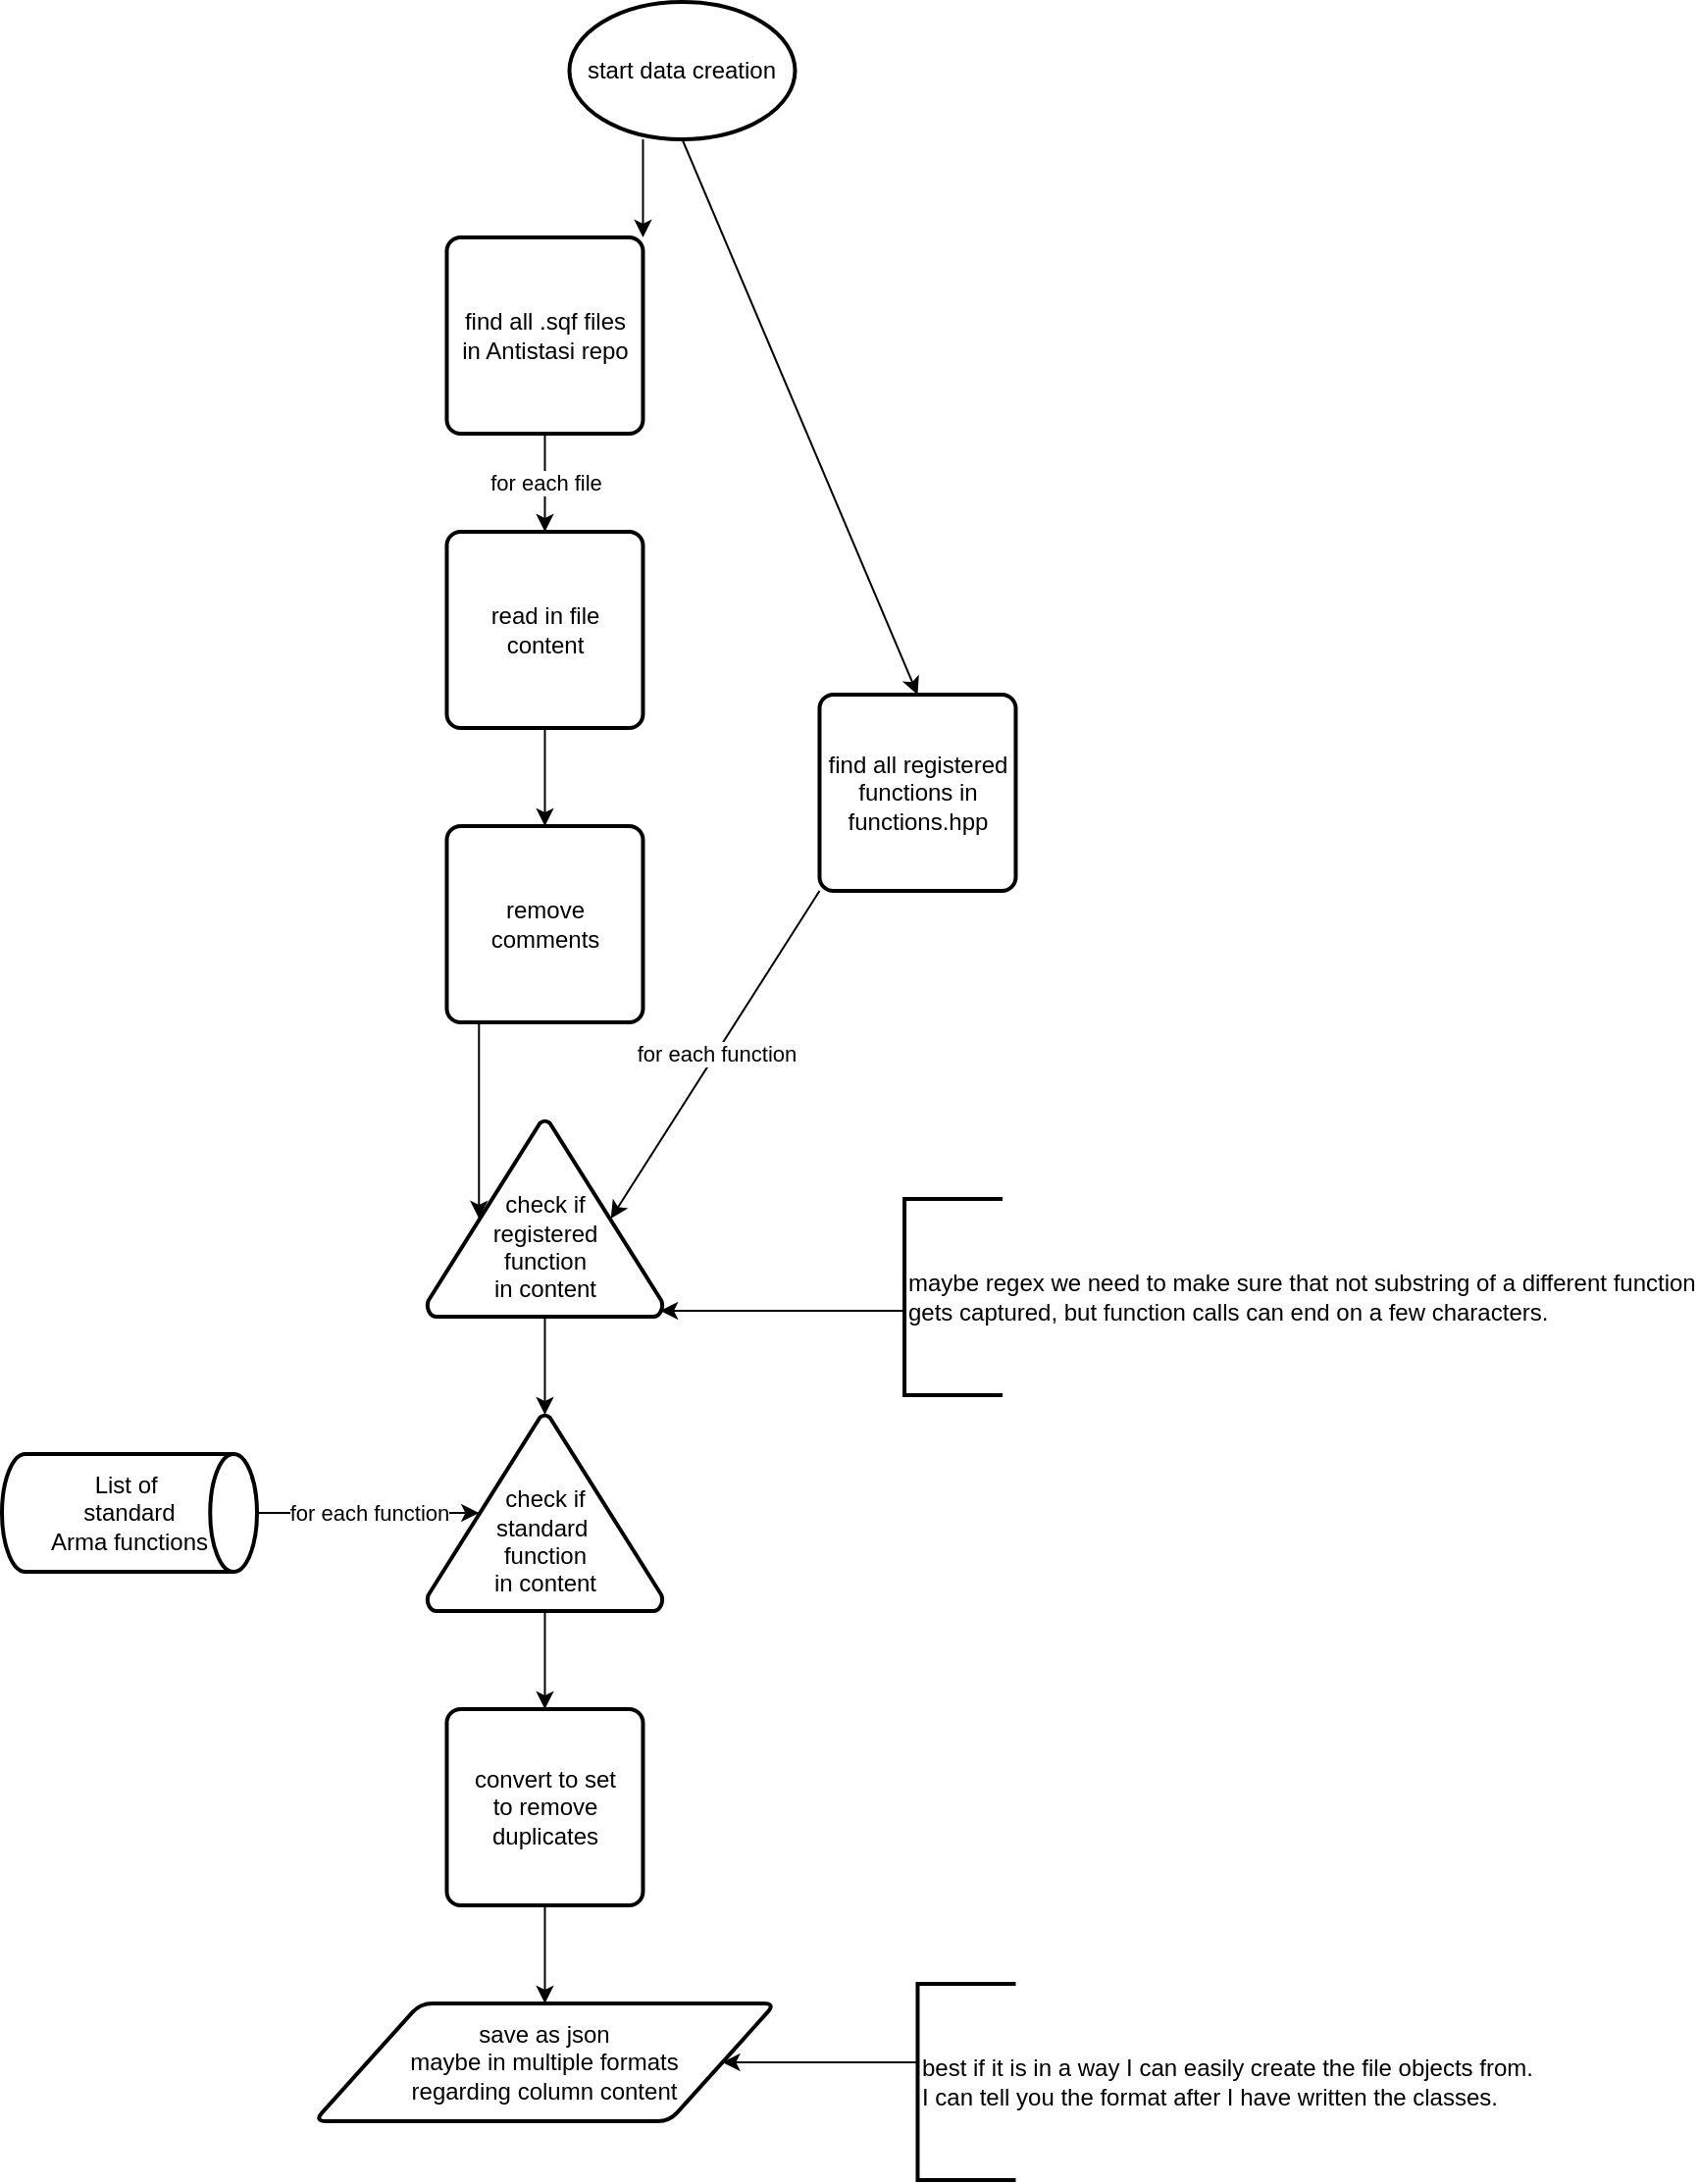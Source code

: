 <mxfile version="13.5.1" type="device"><diagram id="wbhbNKs3R8OpzmWK_7x4" name="Page-1"><mxGraphModel dx="2426" dy="1391" grid="1" gridSize="10" guides="1" tooltips="1" connect="1" arrows="1" fold="1" page="1" pageScale="1" pageWidth="1169" pageHeight="827" math="0" shadow="0"><root><mxCell id="0"/><mxCell id="1" parent="0"/><mxCell id="UuJ-OYuMWOiDiswM38qK-5" style="edgeStyle=orthogonalEdgeStyle;rounded=0;orthogonalLoop=1;jettySize=auto;html=1;noEdgeStyle=1;orthogonal=1;" edge="1" parent="1" source="UuJ-OYuMWOiDiswM38qK-1" target="UuJ-OYuMWOiDiswM38qK-3"><mxGeometry relative="1" as="geometry"/></mxCell><mxCell id="UuJ-OYuMWOiDiswM38qK-6" style="edgeStyle=orthogonalEdgeStyle;rounded=0;orthogonalLoop=1;jettySize=auto;html=1;entryX=0.5;entryY=0;entryDx=0;entryDy=0;noEdgeStyle=1;orthogonal=1;exitX=0.5;exitY=1;exitDx=0;exitDy=0;exitPerimeter=0;" edge="1" parent="1" source="UuJ-OYuMWOiDiswM38qK-1" target="UuJ-OYuMWOiDiswM38qK-4"><mxGeometry relative="1" as="geometry"/></mxCell><mxCell id="UuJ-OYuMWOiDiswM38qK-1" value="start data creation" style="strokeWidth=2;html=1;shape=mxgraph.flowchart.start_1;whiteSpace=wrap;" vertex="1" parent="1"><mxGeometry x="479.241" y="10" width="115" height="70" as="geometry"/></mxCell><mxCell id="UuJ-OYuMWOiDiswM38qK-16" value="for each file" style="edgeStyle=orthogonalEdgeStyle;rounded=0;orthogonalLoop=1;jettySize=auto;html=1;noEdgeStyle=1;orthogonal=1;" edge="1" parent="1" source="UuJ-OYuMWOiDiswM38qK-3" target="UuJ-OYuMWOiDiswM38qK-9"><mxGeometry relative="1" as="geometry"/></mxCell><mxCell id="UuJ-OYuMWOiDiswM38qK-3" value="find all .sqf files&lt;br&gt;in Antistasi repo" style="rounded=1;whiteSpace=wrap;html=1;absoluteArcSize=1;arcSize=14;strokeWidth=2;" vertex="1" parent="1"><mxGeometry x="416.741" y="130" width="100" height="100" as="geometry"/></mxCell><mxCell id="UuJ-OYuMWOiDiswM38qK-13" value="for each function" style="edgeStyle=orthogonalEdgeStyle;rounded=0;orthogonalLoop=1;jettySize=auto;html=1;entryX=0.78;entryY=0.5;entryDx=0;entryDy=0;entryPerimeter=0;noEdgeStyle=1;orthogonal=1;" edge="1" parent="1" source="UuJ-OYuMWOiDiswM38qK-4" target="UuJ-OYuMWOiDiswM38qK-10"><mxGeometry relative="1" as="geometry"/></mxCell><mxCell id="UuJ-OYuMWOiDiswM38qK-4" value="find all registered&lt;br&gt;functions in&lt;br&gt;functions.hpp" style="rounded=1;whiteSpace=wrap;html=1;absoluteArcSize=1;arcSize=14;strokeWidth=2;" vertex="1" parent="1"><mxGeometry x="606.741" y="363" width="100" height="100" as="geometry"/></mxCell><mxCell id="UuJ-OYuMWOiDiswM38qK-14" value="for each function" style="edgeStyle=orthogonalEdgeStyle;rounded=0;orthogonalLoop=1;jettySize=auto;html=1;entryX=0.22;entryY=0.5;entryDx=0;entryDy=0;entryPerimeter=0;noEdgeStyle=1;orthogonal=1;" edge="1" parent="1" source="UuJ-OYuMWOiDiswM38qK-7" target="UuJ-OYuMWOiDiswM38qK-11"><mxGeometry relative="1" as="geometry"/></mxCell><mxCell id="UuJ-OYuMWOiDiswM38qK-7" value="List of&amp;nbsp;&lt;br&gt;standard&lt;br&gt;Arma functions" style="strokeWidth=2;html=1;shape=mxgraph.flowchart.direct_data;whiteSpace=wrap;" vertex="1" parent="1"><mxGeometry x="190.001" y="750" width="130" height="60" as="geometry"/></mxCell><mxCell id="UuJ-OYuMWOiDiswM38qK-17" style="edgeStyle=orthogonalEdgeStyle;rounded=0;orthogonalLoop=1;jettySize=auto;html=1;entryX=0.22;entryY=0.5;entryDx=0;entryDy=0;entryPerimeter=0;noEdgeStyle=1;orthogonal=1;" edge="1" parent="1" source="UuJ-OYuMWOiDiswM38qK-8" target="UuJ-OYuMWOiDiswM38qK-10"><mxGeometry relative="1" as="geometry"/></mxCell><mxCell id="UuJ-OYuMWOiDiswM38qK-8" value="remove comments" style="rounded=1;whiteSpace=wrap;html=1;absoluteArcSize=1;arcSize=14;strokeWidth=2;" vertex="1" parent="1"><mxGeometry x="416.741" y="430" width="100" height="100" as="geometry"/></mxCell><mxCell id="UuJ-OYuMWOiDiswM38qK-26" style="edgeStyle=orthogonalEdgeStyle;rounded=0;orthogonalLoop=1;jettySize=auto;html=1;entryX=0.5;entryY=0;entryDx=0;entryDy=0;noEdgeStyle=1;orthogonal=1;" edge="1" parent="1" source="UuJ-OYuMWOiDiswM38qK-9" target="UuJ-OYuMWOiDiswM38qK-8"><mxGeometry relative="1" as="geometry"/></mxCell><mxCell id="UuJ-OYuMWOiDiswM38qK-9" value="read in file content" style="rounded=1;whiteSpace=wrap;html=1;absoluteArcSize=1;arcSize=14;strokeWidth=2;" vertex="1" parent="1"><mxGeometry x="416.741" y="280" width="100" height="100" as="geometry"/></mxCell><mxCell id="UuJ-OYuMWOiDiswM38qK-15" style="edgeStyle=orthogonalEdgeStyle;rounded=0;orthogonalLoop=1;jettySize=auto;html=1;entryX=0.5;entryY=0;entryDx=0;entryDy=0;entryPerimeter=0;noEdgeStyle=1;orthogonal=1;" edge="1" parent="1" source="UuJ-OYuMWOiDiswM38qK-10" target="UuJ-OYuMWOiDiswM38qK-11"><mxGeometry relative="1" as="geometry"/></mxCell><mxCell id="UuJ-OYuMWOiDiswM38qK-10" value="&lt;br&gt;&lt;br&gt;check if &lt;br&gt;registered &lt;br&gt;function &lt;br&gt;in content" style="strokeWidth=2;html=1;shape=mxgraph.flowchart.extract_or_measurement;whiteSpace=wrap;" vertex="1" parent="1"><mxGeometry x="406.741" y="580" width="120" height="100" as="geometry"/></mxCell><mxCell id="UuJ-OYuMWOiDiswM38qK-22" style="edgeStyle=orthogonalEdgeStyle;rounded=0;orthogonalLoop=1;jettySize=auto;html=1;entryX=0.5;entryY=0;entryDx=0;entryDy=0;noEdgeStyle=1;orthogonal=1;" edge="1" parent="1" source="UuJ-OYuMWOiDiswM38qK-11" target="UuJ-OYuMWOiDiswM38qK-19"><mxGeometry relative="1" as="geometry"/></mxCell><mxCell id="UuJ-OYuMWOiDiswM38qK-11" value="&lt;br&gt;&lt;br&gt;check if &lt;br&gt;standard&amp;nbsp;&lt;br&gt;function &lt;br&gt;in content" style="strokeWidth=2;html=1;shape=mxgraph.flowchart.extract_or_measurement;whiteSpace=wrap;" vertex="1" parent="1"><mxGeometry x="406.741" y="730" width="120" height="100" as="geometry"/></mxCell><mxCell id="UuJ-OYuMWOiDiswM38qK-24" style="edgeStyle=orthogonalEdgeStyle;rounded=0;orthogonalLoop=1;jettySize=auto;html=1;entryX=0.99;entryY=0.97;entryDx=0;entryDy=0;entryPerimeter=0;noEdgeStyle=1;orthogonal=1;" edge="1" parent="1" source="UuJ-OYuMWOiDiswM38qK-18" target="UuJ-OYuMWOiDiswM38qK-10"><mxGeometry relative="1" as="geometry"/></mxCell><mxCell id="UuJ-OYuMWOiDiswM38qK-18" value="maybe regex we need to make sure that not substring of a different function&lt;br&gt;gets captured, but function calls can end on a few characters." style="strokeWidth=2;html=1;shape=mxgraph.flowchart.annotation_1;align=left;pointerEvents=1;" vertex="1" parent="1"><mxGeometry x="650.03" y="620" width="50" height="100" as="geometry"/></mxCell><mxCell id="UuJ-OYuMWOiDiswM38qK-21" style="edgeStyle=orthogonalEdgeStyle;rounded=0;orthogonalLoop=1;jettySize=auto;html=1;entryX=0.5;entryY=0;entryDx=0;entryDy=0;noEdgeStyle=1;orthogonal=1;" edge="1" parent="1" source="UuJ-OYuMWOiDiswM38qK-19" target="UuJ-OYuMWOiDiswM38qK-20"><mxGeometry relative="1" as="geometry"/></mxCell><mxCell id="UuJ-OYuMWOiDiswM38qK-19" value="convert to set&lt;br&gt;to remove duplicates" style="rounded=1;whiteSpace=wrap;html=1;absoluteArcSize=1;arcSize=14;strokeWidth=2;" vertex="1" parent="1"><mxGeometry x="416.741" y="880" width="100" height="100" as="geometry"/></mxCell><mxCell id="UuJ-OYuMWOiDiswM38qK-20" value="save as json&lt;br&gt;maybe in multiple formats&lt;br&gt;regarding column content" style="shape=parallelogram;html=1;strokeWidth=2;perimeter=parallelogramPerimeter;whiteSpace=wrap;rounded=1;arcSize=12;size=0.23;" vertex="1" parent="1"><mxGeometry x="349.241" y="1030" width="235" height="60" as="geometry"/></mxCell><mxCell id="UuJ-OYuMWOiDiswM38qK-25" style="edgeStyle=orthogonalEdgeStyle;rounded=0;orthogonalLoop=1;jettySize=auto;html=1;entryX=1;entryY=0.5;entryDx=0;entryDy=0;noEdgeStyle=1;orthogonal=1;" edge="1" parent="1" source="UuJ-OYuMWOiDiswM38qK-23" target="UuJ-OYuMWOiDiswM38qK-20"><mxGeometry relative="1" as="geometry"/></mxCell><mxCell id="UuJ-OYuMWOiDiswM38qK-23" value="best if it is in a way I can easily create the file objects from.&lt;br&gt;I can tell you the format after I have written the classes." style="strokeWidth=2;html=1;shape=mxgraph.flowchart.annotation_1;align=left;pointerEvents=1;" vertex="1" parent="1"><mxGeometry x="656.74" y="1020" width="50" height="100" as="geometry"/></mxCell></root></mxGraphModel></diagram></mxfile>